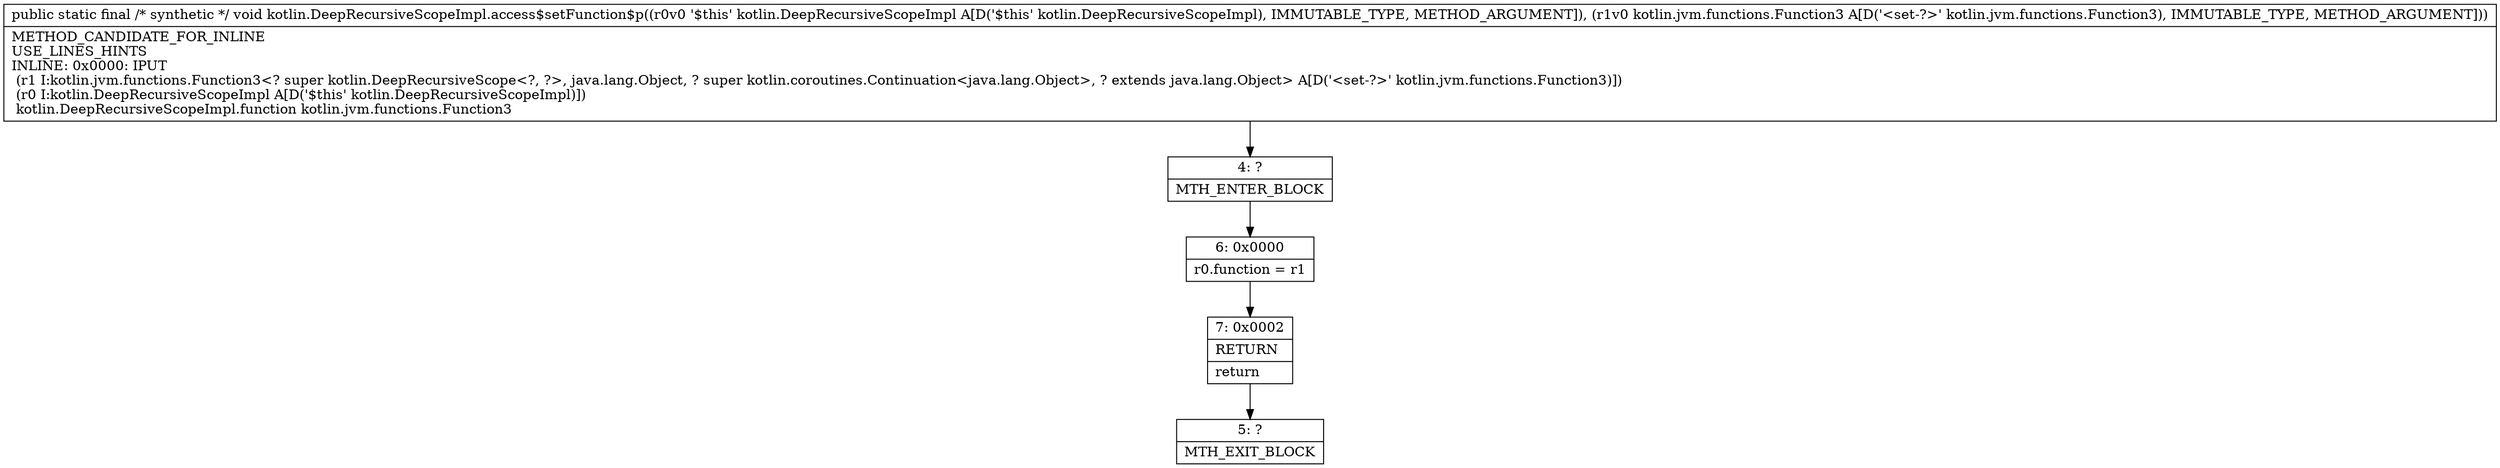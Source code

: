 digraph "CFG forkotlin.DeepRecursiveScopeImpl.access$setFunction$p(Lkotlin\/DeepRecursiveScopeImpl;Lkotlin\/jvm\/functions\/Function3;)V" {
Node_4 [shape=record,label="{4\:\ ?|MTH_ENTER_BLOCK\l}"];
Node_6 [shape=record,label="{6\:\ 0x0000|r0.function = r1\l}"];
Node_7 [shape=record,label="{7\:\ 0x0002|RETURN\l|return\l}"];
Node_5 [shape=record,label="{5\:\ ?|MTH_EXIT_BLOCK\l}"];
MethodNode[shape=record,label="{public static final \/* synthetic *\/ void kotlin.DeepRecursiveScopeImpl.access$setFunction$p((r0v0 '$this' kotlin.DeepRecursiveScopeImpl A[D('$this' kotlin.DeepRecursiveScopeImpl), IMMUTABLE_TYPE, METHOD_ARGUMENT]), (r1v0 kotlin.jvm.functions.Function3 A[D('\<set\-?\>' kotlin.jvm.functions.Function3), IMMUTABLE_TYPE, METHOD_ARGUMENT]))  | METHOD_CANDIDATE_FOR_INLINE\lUSE_LINES_HINTS\lINLINE: 0x0000: IPUT  \l  (r1 I:kotlin.jvm.functions.Function3\<? super kotlin.DeepRecursiveScope\<?, ?\>, java.lang.Object, ? super kotlin.coroutines.Continuation\<java.lang.Object\>, ? extends java.lang.Object\> A[D('\<set\-?\>' kotlin.jvm.functions.Function3)])\l  (r0 I:kotlin.DeepRecursiveScopeImpl A[D('$this' kotlin.DeepRecursiveScopeImpl)])\l kotlin.DeepRecursiveScopeImpl.function kotlin.jvm.functions.Function3\l}"];
MethodNode -> Node_4;Node_4 -> Node_6;
Node_6 -> Node_7;
Node_7 -> Node_5;
}


